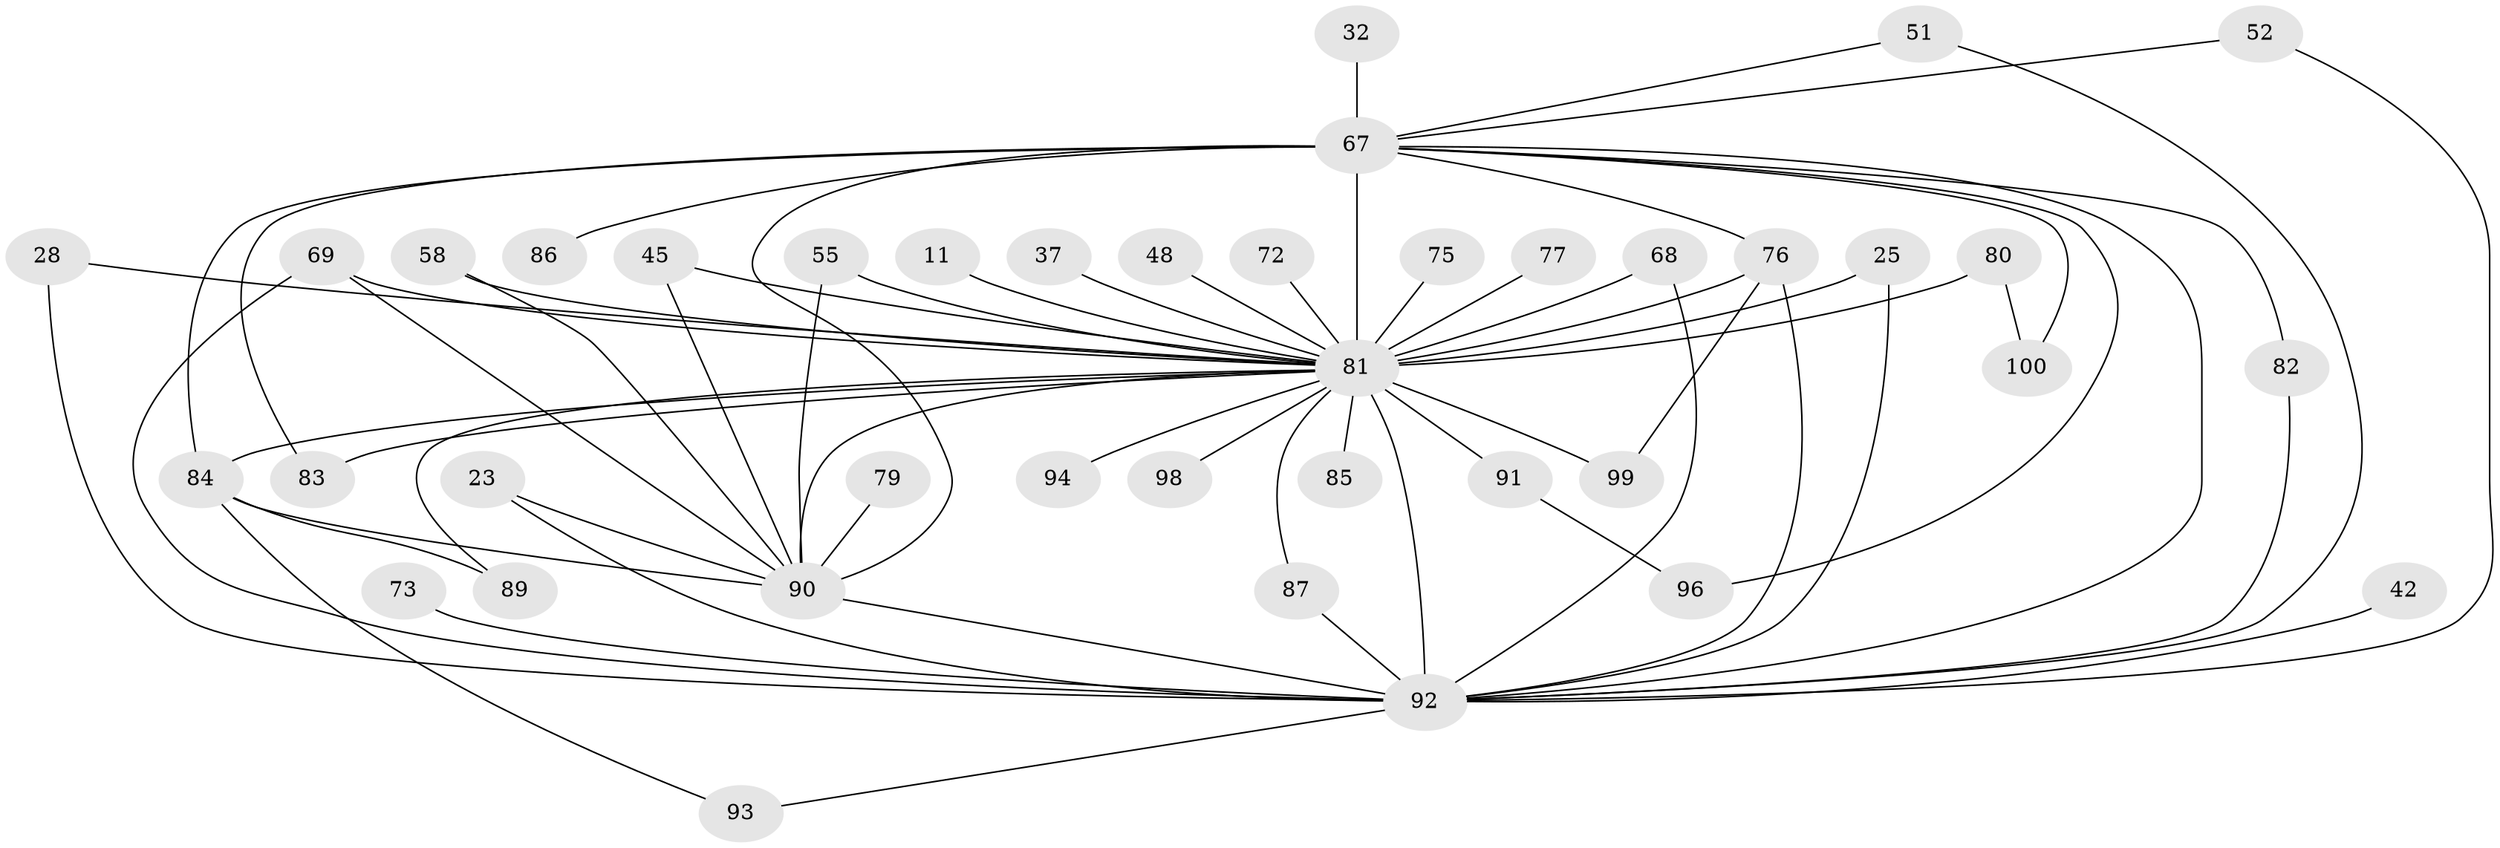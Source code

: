 // original degree distribution, {18: 0.03, 23: 0.02, 19: 0.01, 22: 0.01, 14: 0.01, 27: 0.01, 25: 0.01, 2: 0.59, 6: 0.02, 5: 0.04, 3: 0.15, 4: 0.08, 8: 0.02}
// Generated by graph-tools (version 1.1) at 2025/47/03/04/25 21:47:42]
// undirected, 40 vertices, 65 edges
graph export_dot {
graph [start="1"]
  node [color=gray90,style=filled];
  11;
  23;
  25;
  28;
  32;
  37;
  42 [super="+30"];
  45;
  48;
  51;
  52;
  55;
  58;
  67 [super="+60+38+33+59"];
  68;
  69 [super="+22+66"];
  72;
  73;
  75 [super="+34"];
  76 [super="+53+57+65+62"];
  77;
  79;
  80 [super="+40"];
  81 [super="+49+61+70+39+27+10"];
  82;
  83 [super="+43+47"];
  84 [super="+74+78"];
  85;
  86;
  87;
  89;
  90 [super="+7+44+71"];
  91;
  92 [super="+17+4+14+63"];
  93;
  94;
  96 [super="+88"];
  98 [super="+97"];
  99 [super="+95"];
  100;
  11 -- 81 [weight=2];
  23 -- 90;
  23 -- 92;
  25 -- 92;
  25 -- 81;
  28 -- 92;
  28 -- 81;
  32 -- 67 [weight=2];
  37 -- 81 [weight=2];
  42 -- 92 [weight=3];
  45 -- 90;
  45 -- 81;
  48 -- 81 [weight=2];
  51 -- 67;
  51 -- 92;
  52 -- 92;
  52 -- 67;
  55 -- 90;
  55 -- 81;
  58 -- 90;
  58 -- 81;
  67 -- 81 [weight=18];
  67 -- 83 [weight=3];
  67 -- 86 [weight=2];
  67 -- 76 [weight=2];
  67 -- 100;
  67 -- 82;
  67 -- 84 [weight=3];
  67 -- 90 [weight=4];
  67 -- 92 [weight=5];
  67 -- 96 [weight=2];
  68 -- 92;
  68 -- 81;
  69 -- 90;
  69 -- 92 [weight=2];
  69 -- 81;
  72 -- 81 [weight=2];
  73 -- 92 [weight=2];
  75 -- 81 [weight=2];
  76 -- 92 [weight=4];
  76 -- 81 [weight=2];
  76 -- 99 [weight=2];
  77 -- 81 [weight=2];
  79 -- 90;
  80 -- 100;
  80 -- 81 [weight=4];
  81 -- 90 [weight=15];
  81 -- 98 [weight=4];
  81 -- 92 [weight=19];
  81 -- 85 [weight=2];
  81 -- 87;
  81 -- 89;
  81 -- 91 [weight=2];
  81 -- 94;
  81 -- 99;
  81 -- 83 [weight=3];
  81 -- 84;
  82 -- 92;
  84 -- 90 [weight=2];
  84 -- 89;
  84 -- 93;
  87 -- 92;
  90 -- 92 [weight=5];
  91 -- 96;
  92 -- 93;
}
